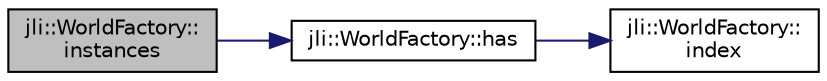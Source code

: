 digraph "jli::WorldFactory::instances"
{
  edge [fontname="Helvetica",fontsize="10",labelfontname="Helvetica",labelfontsize="10"];
  node [fontname="Helvetica",fontsize="10",shape=record];
  rankdir="LR";
  Node1 [label="jli::WorldFactory::\linstances",height=0.2,width=0.4,color="black", fillcolor="grey75", style="filled", fontcolor="black"];
  Node1 -> Node2 [color="midnightblue",fontsize="10",style="solid",fontname="Helvetica"];
  Node2 [label="jli::WorldFactory::has",height=0.2,width=0.4,color="black", fillcolor="white", style="filled",URL="$classjli_1_1_world_factory.html#a29af5f1c2a8f5e57c0dc4e9764715797"];
  Node2 -> Node3 [color="midnightblue",fontsize="10",style="solid",fontname="Helvetica"];
  Node3 [label="jli::WorldFactory::\lindex",height=0.2,width=0.4,color="black", fillcolor="white", style="filled",URL="$classjli_1_1_world_factory.html#a36ed5d3e23a486003b5490dbd117c308"];
}
